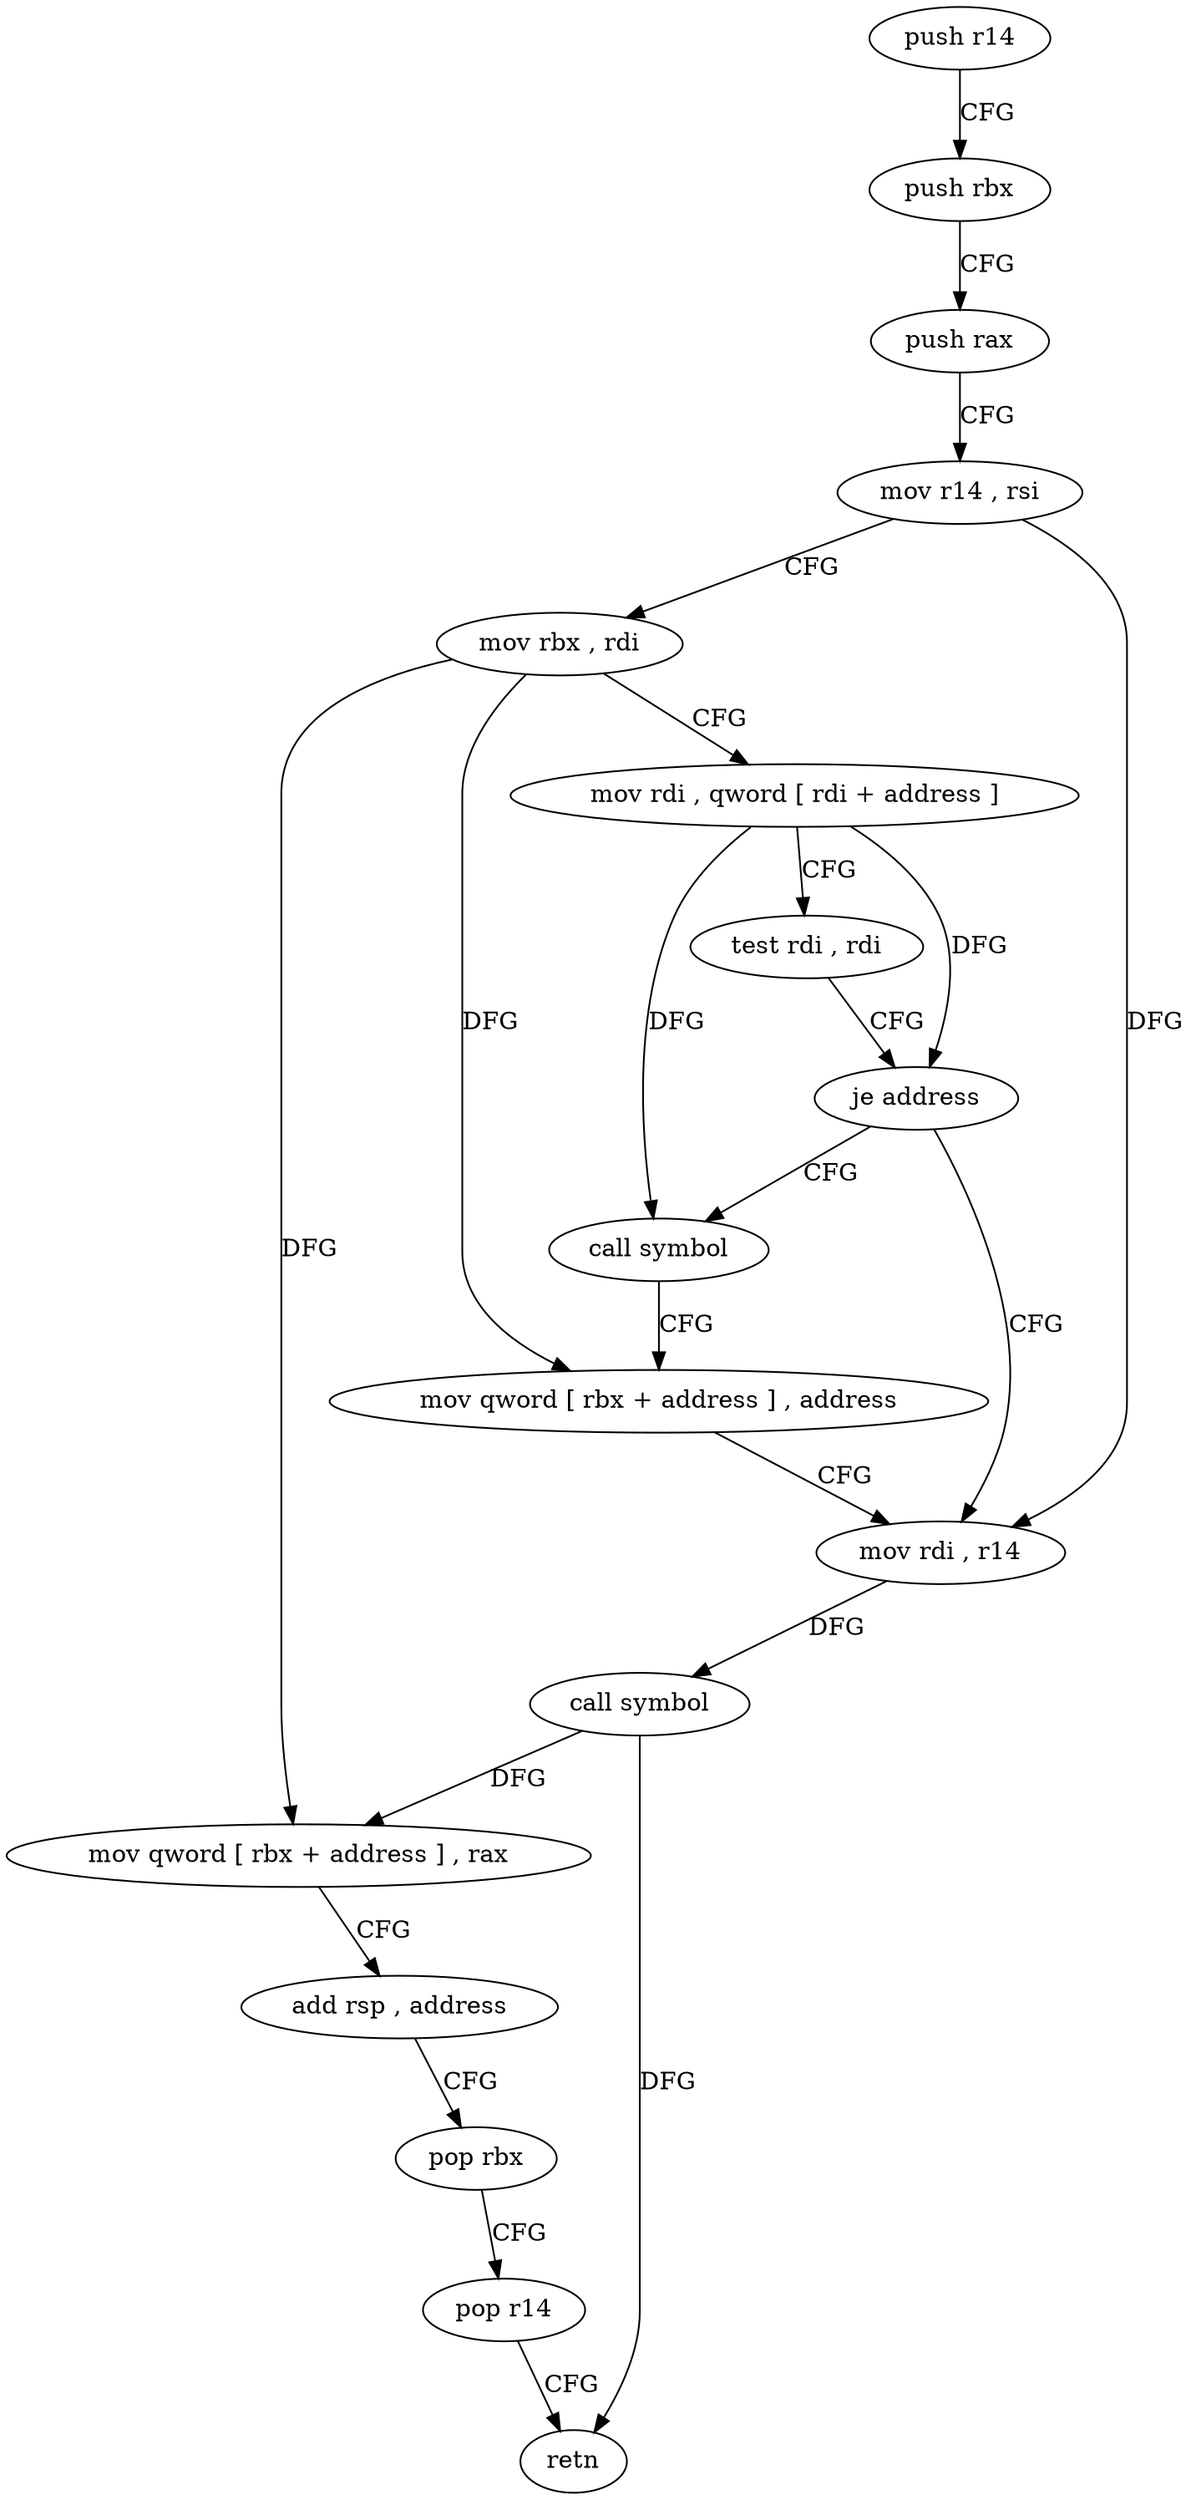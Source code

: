 digraph "func" {
"82896" [label = "push r14" ]
"82898" [label = "push rbx" ]
"82899" [label = "push rax" ]
"82900" [label = "mov r14 , rsi" ]
"82903" [label = "mov rbx , rdi" ]
"82906" [label = "mov rdi , qword [ rdi + address ]" ]
"82910" [label = "test rdi , rdi" ]
"82913" [label = "je address" ]
"82928" [label = "mov rdi , r14" ]
"82915" [label = "call symbol" ]
"82931" [label = "call symbol" ]
"82936" [label = "mov qword [ rbx + address ] , rax" ]
"82940" [label = "add rsp , address" ]
"82944" [label = "pop rbx" ]
"82945" [label = "pop r14" ]
"82947" [label = "retn" ]
"82920" [label = "mov qword [ rbx + address ] , address" ]
"82896" -> "82898" [ label = "CFG" ]
"82898" -> "82899" [ label = "CFG" ]
"82899" -> "82900" [ label = "CFG" ]
"82900" -> "82903" [ label = "CFG" ]
"82900" -> "82928" [ label = "DFG" ]
"82903" -> "82906" [ label = "CFG" ]
"82903" -> "82936" [ label = "DFG" ]
"82903" -> "82920" [ label = "DFG" ]
"82906" -> "82910" [ label = "CFG" ]
"82906" -> "82913" [ label = "DFG" ]
"82906" -> "82915" [ label = "DFG" ]
"82910" -> "82913" [ label = "CFG" ]
"82913" -> "82928" [ label = "CFG" ]
"82913" -> "82915" [ label = "CFG" ]
"82928" -> "82931" [ label = "DFG" ]
"82915" -> "82920" [ label = "CFG" ]
"82931" -> "82936" [ label = "DFG" ]
"82931" -> "82947" [ label = "DFG" ]
"82936" -> "82940" [ label = "CFG" ]
"82940" -> "82944" [ label = "CFG" ]
"82944" -> "82945" [ label = "CFG" ]
"82945" -> "82947" [ label = "CFG" ]
"82920" -> "82928" [ label = "CFG" ]
}
